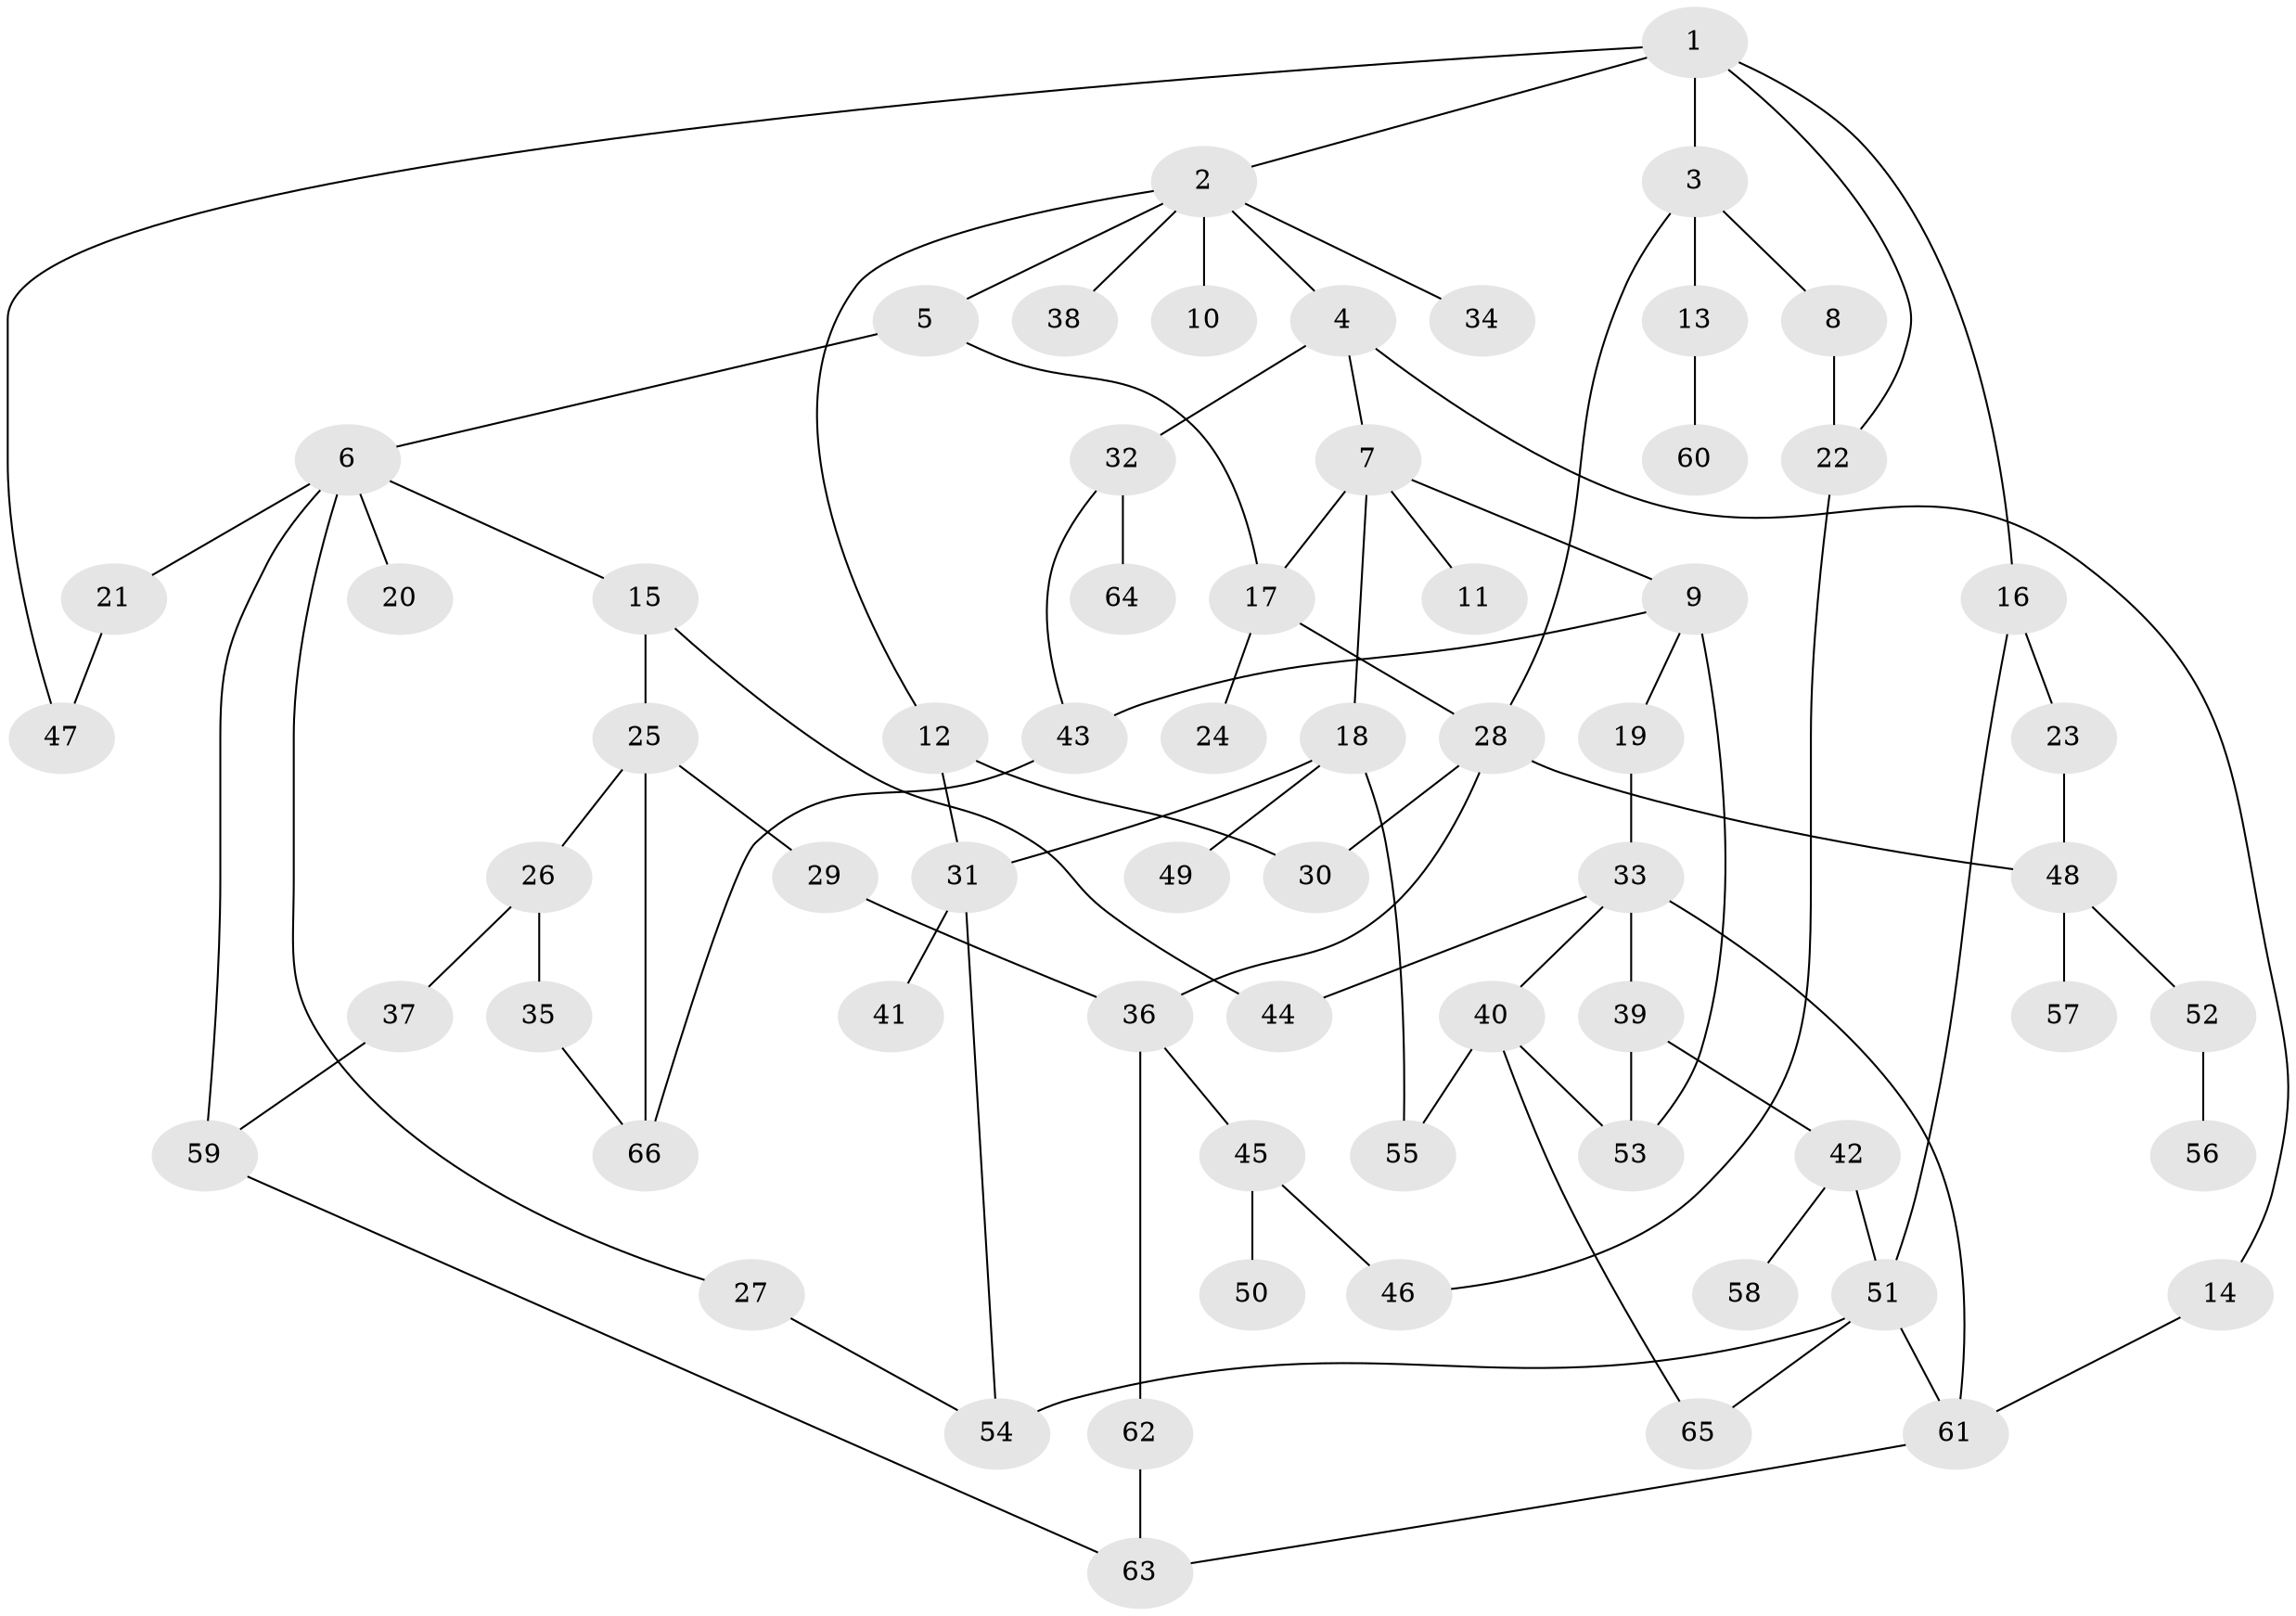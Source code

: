 // Generated by graph-tools (version 1.1) at 2025/25/03/09/25 03:25:26]
// undirected, 66 vertices, 90 edges
graph export_dot {
graph [start="1"]
  node [color=gray90,style=filled];
  1;
  2;
  3;
  4;
  5;
  6;
  7;
  8;
  9;
  10;
  11;
  12;
  13;
  14;
  15;
  16;
  17;
  18;
  19;
  20;
  21;
  22;
  23;
  24;
  25;
  26;
  27;
  28;
  29;
  30;
  31;
  32;
  33;
  34;
  35;
  36;
  37;
  38;
  39;
  40;
  41;
  42;
  43;
  44;
  45;
  46;
  47;
  48;
  49;
  50;
  51;
  52;
  53;
  54;
  55;
  56;
  57;
  58;
  59;
  60;
  61;
  62;
  63;
  64;
  65;
  66;
  1 -- 2;
  1 -- 3;
  1 -- 16;
  1 -- 22;
  1 -- 47;
  2 -- 4;
  2 -- 5;
  2 -- 10;
  2 -- 12;
  2 -- 34;
  2 -- 38;
  3 -- 8;
  3 -- 13;
  3 -- 28;
  4 -- 7;
  4 -- 14;
  4 -- 32;
  5 -- 6;
  5 -- 17;
  6 -- 15;
  6 -- 20;
  6 -- 21;
  6 -- 27;
  6 -- 59;
  7 -- 9;
  7 -- 11;
  7 -- 17;
  7 -- 18;
  8 -- 22;
  9 -- 19;
  9 -- 43;
  9 -- 53;
  12 -- 31;
  12 -- 30;
  13 -- 60;
  14 -- 61;
  15 -- 25;
  15 -- 44;
  16 -- 23;
  16 -- 51;
  17 -- 24;
  17 -- 28;
  18 -- 49;
  18 -- 31;
  18 -- 55;
  19 -- 33;
  21 -- 47;
  22 -- 46;
  23 -- 48;
  25 -- 26;
  25 -- 29;
  25 -- 66;
  26 -- 35;
  26 -- 37;
  27 -- 54;
  28 -- 30;
  28 -- 36;
  28 -- 48;
  29 -- 36;
  31 -- 41;
  31 -- 54;
  32 -- 64;
  32 -- 43;
  33 -- 39;
  33 -- 40;
  33 -- 61;
  33 -- 44;
  35 -- 66;
  36 -- 45;
  36 -- 62;
  37 -- 59;
  39 -- 42;
  39 -- 53;
  40 -- 53;
  40 -- 55;
  40 -- 65;
  42 -- 58;
  42 -- 51;
  43 -- 66;
  45 -- 50;
  45 -- 46;
  48 -- 52;
  48 -- 57;
  51 -- 54;
  51 -- 65;
  51 -- 61;
  52 -- 56;
  59 -- 63;
  61 -- 63;
  62 -- 63;
}
